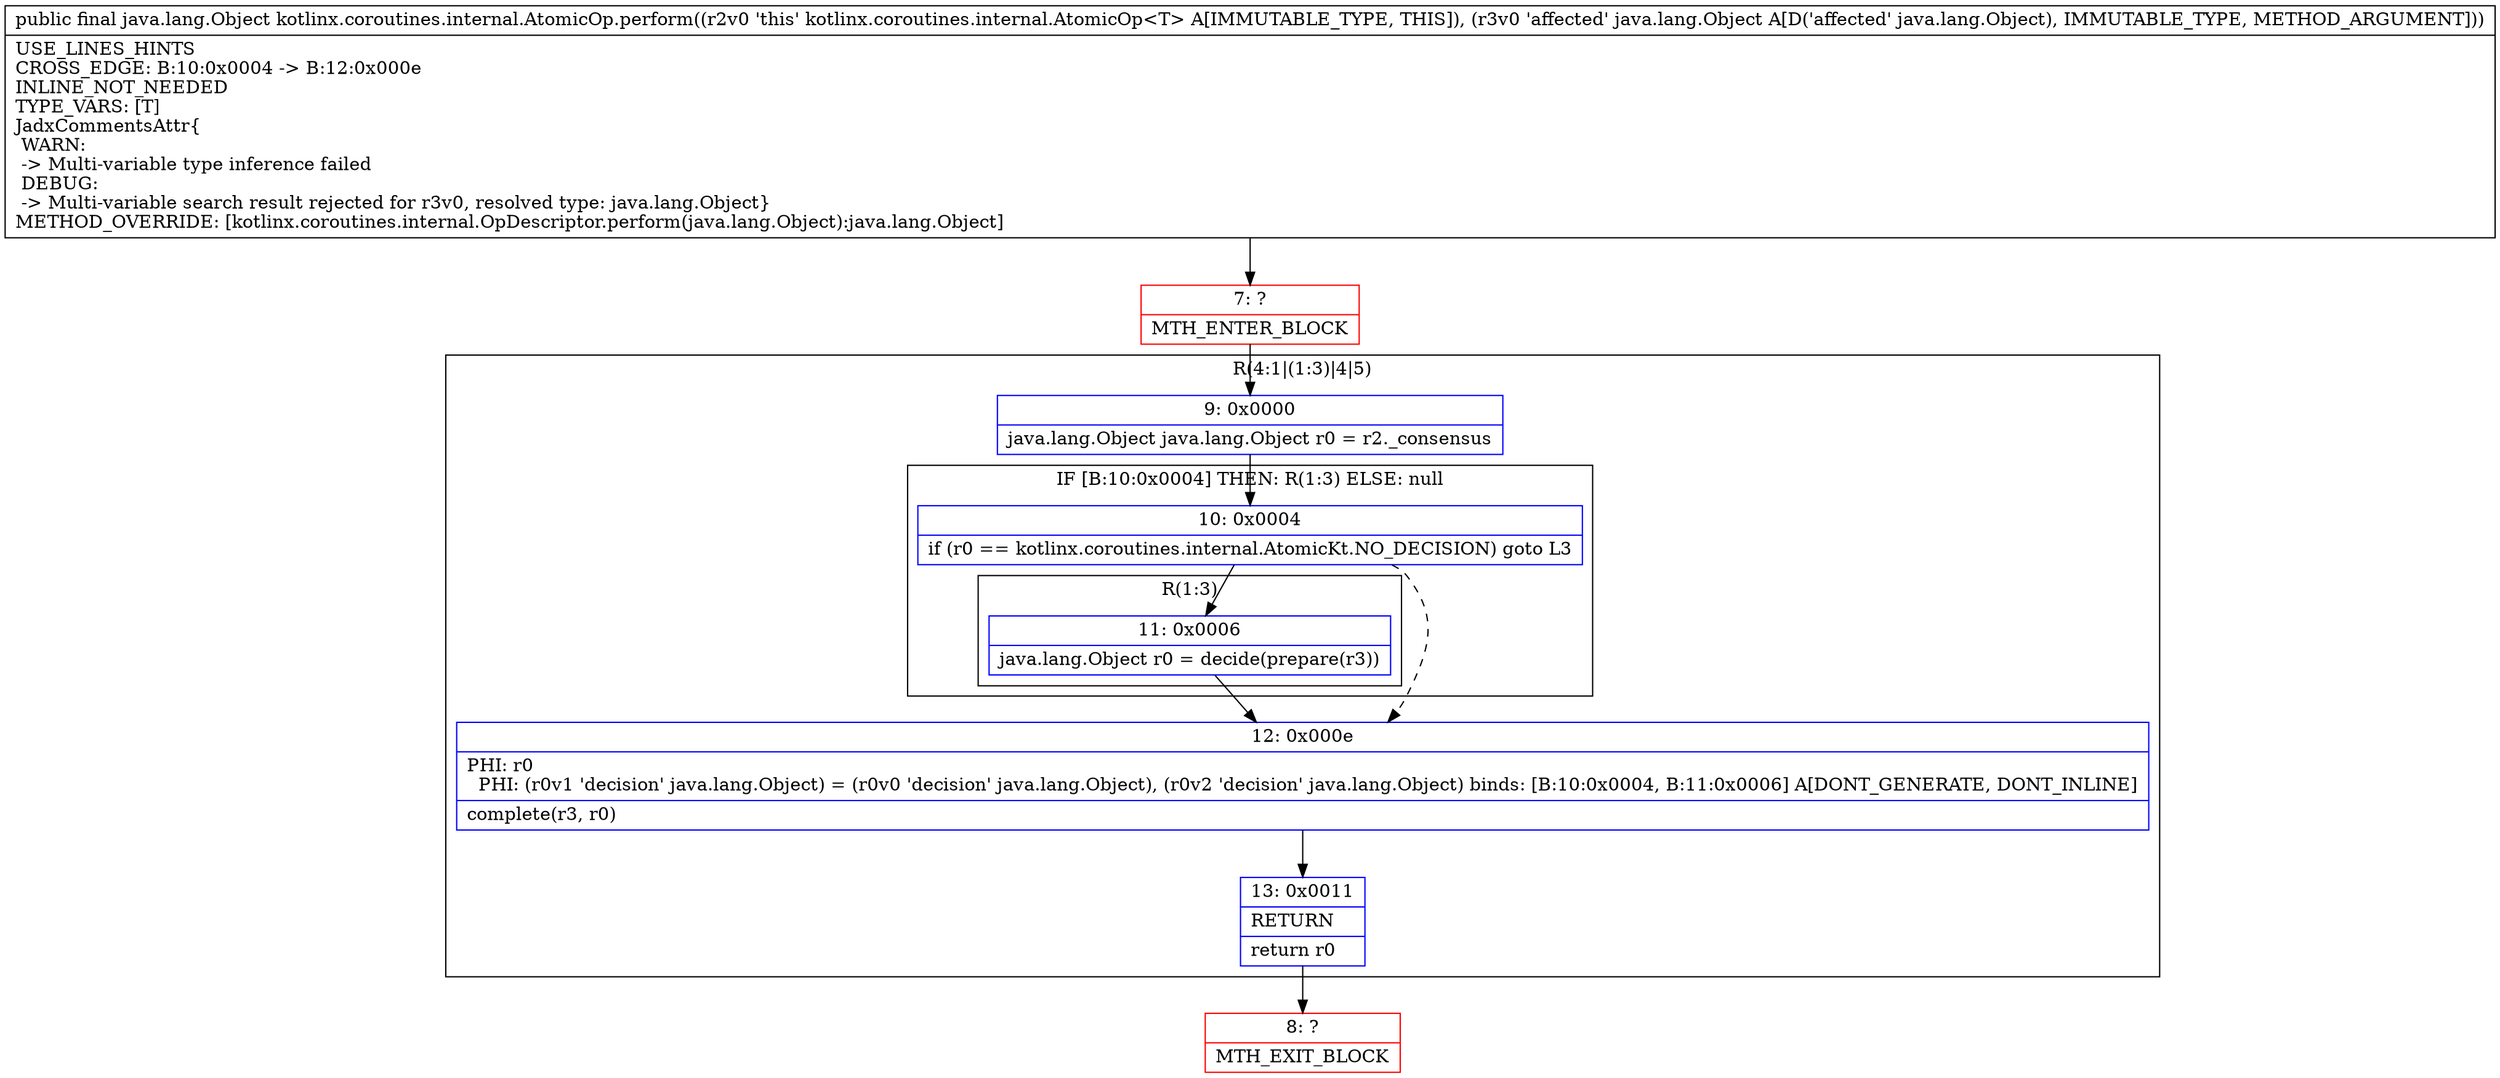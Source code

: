 digraph "CFG forkotlinx.coroutines.internal.AtomicOp.perform(Ljava\/lang\/Object;)Ljava\/lang\/Object;" {
subgraph cluster_Region_1002289647 {
label = "R(4:1|(1:3)|4|5)";
node [shape=record,color=blue];
Node_9 [shape=record,label="{9\:\ 0x0000|java.lang.Object java.lang.Object r0 = r2._consensus\l}"];
subgraph cluster_IfRegion_1783587197 {
label = "IF [B:10:0x0004] THEN: R(1:3) ELSE: null";
node [shape=record,color=blue];
Node_10 [shape=record,label="{10\:\ 0x0004|if (r0 == kotlinx.coroutines.internal.AtomicKt.NO_DECISION) goto L3\l}"];
subgraph cluster_Region_712565007 {
label = "R(1:3)";
node [shape=record,color=blue];
Node_11 [shape=record,label="{11\:\ 0x0006|java.lang.Object r0 = decide(prepare(r3))\l}"];
}
}
Node_12 [shape=record,label="{12\:\ 0x000e|PHI: r0 \l  PHI: (r0v1 'decision' java.lang.Object) = (r0v0 'decision' java.lang.Object), (r0v2 'decision' java.lang.Object) binds: [B:10:0x0004, B:11:0x0006] A[DONT_GENERATE, DONT_INLINE]\l|complete(r3, r0)\l}"];
Node_13 [shape=record,label="{13\:\ 0x0011|RETURN\l|return r0\l}"];
}
Node_7 [shape=record,color=red,label="{7\:\ ?|MTH_ENTER_BLOCK\l}"];
Node_8 [shape=record,color=red,label="{8\:\ ?|MTH_EXIT_BLOCK\l}"];
MethodNode[shape=record,label="{public final java.lang.Object kotlinx.coroutines.internal.AtomicOp.perform((r2v0 'this' kotlinx.coroutines.internal.AtomicOp\<T\> A[IMMUTABLE_TYPE, THIS]), (r3v0 'affected' java.lang.Object A[D('affected' java.lang.Object), IMMUTABLE_TYPE, METHOD_ARGUMENT]))  | USE_LINES_HINTS\lCROSS_EDGE: B:10:0x0004 \-\> B:12:0x000e\lINLINE_NOT_NEEDED\lTYPE_VARS: [T]\lJadxCommentsAttr\{\l WARN: \l \-\> Multi\-variable type inference failed\l DEBUG: \l \-\> Multi\-variable search result rejected for r3v0, resolved type: java.lang.Object\}\lMETHOD_OVERRIDE: [kotlinx.coroutines.internal.OpDescriptor.perform(java.lang.Object):java.lang.Object]\l}"];
MethodNode -> Node_7;Node_9 -> Node_10;
Node_10 -> Node_11;
Node_10 -> Node_12[style=dashed];
Node_11 -> Node_12;
Node_12 -> Node_13;
Node_13 -> Node_8;
Node_7 -> Node_9;
}

